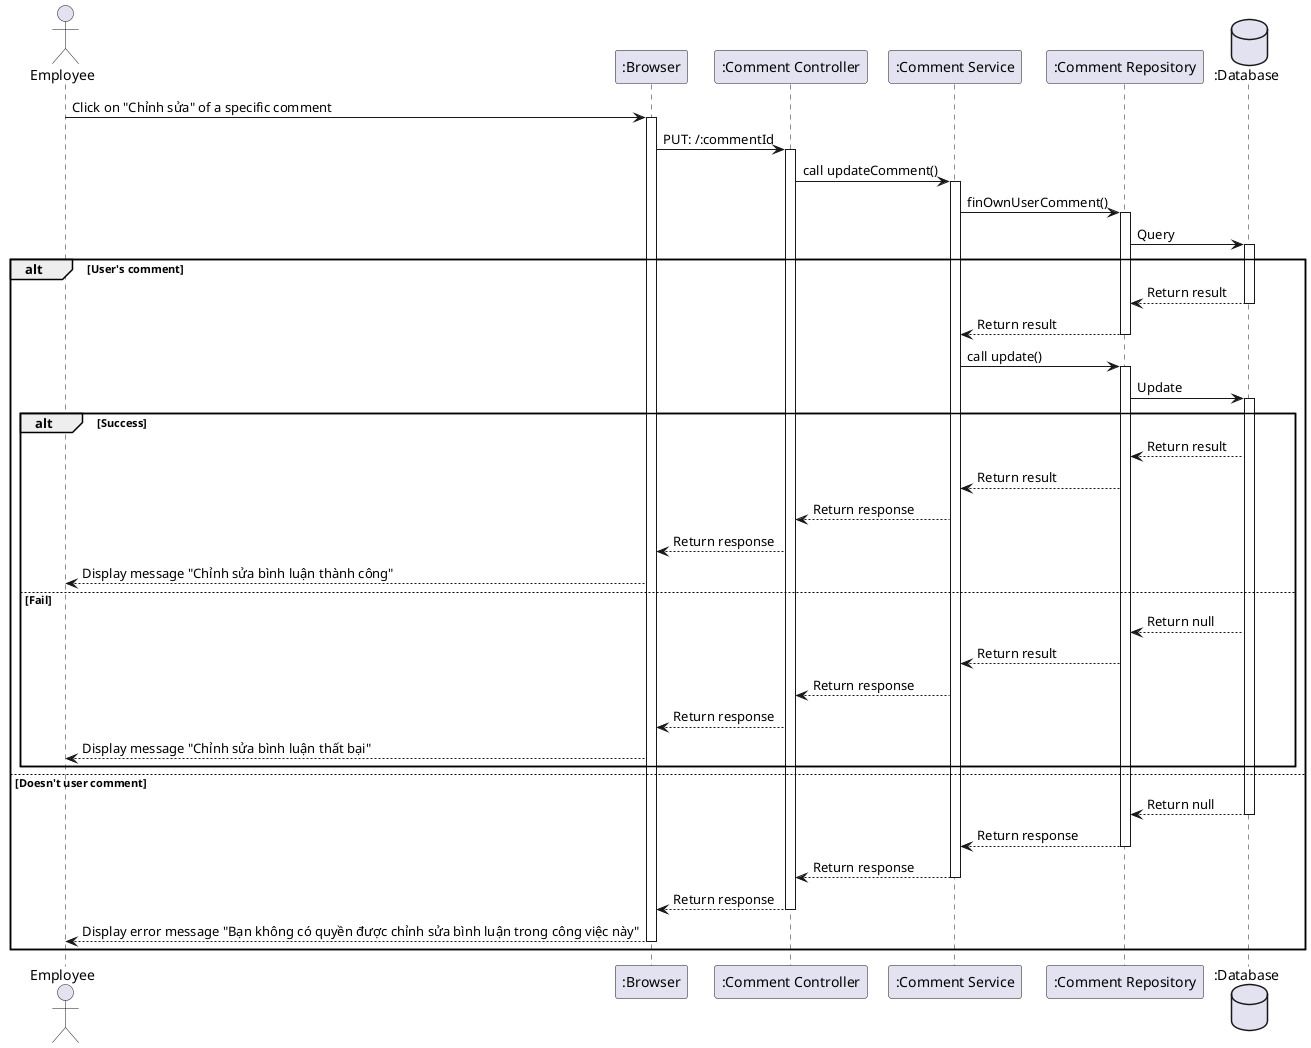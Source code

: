 @startuml
actor Employee as user
participant ":Browser" as a
participant ":Comment Controller" as b
participant ":Comment Service" as c
participant ":Comment Repository" as e
database ":Database" as f

user -> a++: Click on "Chỉnh sửa" of a specific comment
a -> b++: PUT: /:commentId
b -> c++: call updateComment()
c -> e++: finOwnUserComment()
e -> f++: Query
alt User's comment
    f --> e--: Return result
    e --> c--: Return result
    c -> e++: call update()
    e -> f++: Update
    alt Success
        f --> e: Return result
        e --> c: Return result
        c --> b: Return response
        b --> a: Return response
        a --> user: Display message "Chỉnh sửa bình luận thành công"
    else Fail
         f --> e: Return null
         e --> c: Return result
         c --> b: Return response
         b --> a: Return response
         a --> user: Display message "Chỉnh sửa bình luận thất bại"
    end
else Doesn't user comment
    f --> e--: Return null
    e --> c--: Return response
    c --> b--: Return response
    b --> a--: Return response
    a --> user--: Display error message "Bạn không có quyền được chỉnh sửa bình luận trong công việc này"
end
@enduml